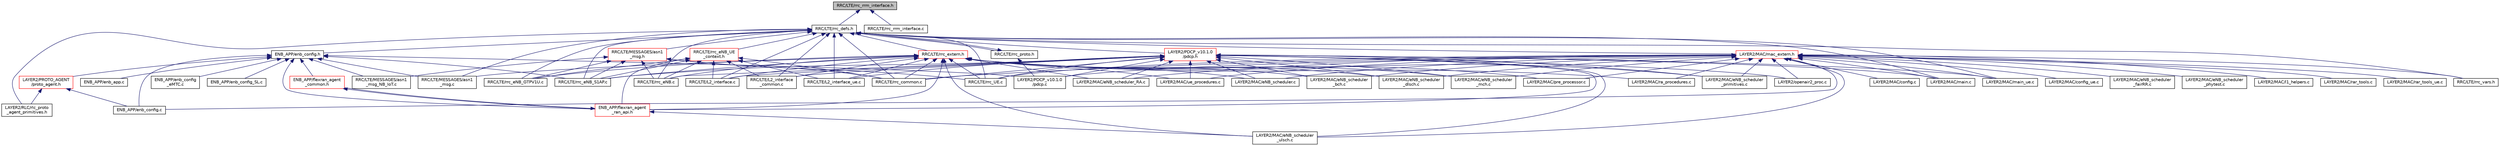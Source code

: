digraph "RRC/LTE/rrc_rrm_interface.h"
{
 // LATEX_PDF_SIZE
  edge [fontname="Helvetica",fontsize="10",labelfontname="Helvetica",labelfontsize="10"];
  node [fontname="Helvetica",fontsize="10",shape=record];
  Node1 [label="RRC/LTE/rrc_rrm_interface.h",height=0.2,width=0.4,color="black", fillcolor="grey75", style="filled", fontcolor="black",tooltip=" "];
  Node1 -> Node2 [dir="back",color="midnightblue",fontsize="10",style="solid",fontname="Helvetica"];
  Node2 [label="RRC/LTE/rrc_defs.h",height=0.2,width=0.4,color="black", fillcolor="white", style="filled",URL="$rrc__defs_8h.html",tooltip=" "];
  Node2 -> Node3 [dir="back",color="midnightblue",fontsize="10",style="solid",fontname="Helvetica"];
  Node3 [label="ENB_APP/enb_config.h",height=0.2,width=0.4,color="black", fillcolor="white", style="filled",URL="$enb__config_8h.html",tooltip=" "];
  Node3 -> Node4 [dir="back",color="midnightblue",fontsize="10",style="solid",fontname="Helvetica"];
  Node4 [label="ENB_APP/enb_app.c",height=0.2,width=0.4,color="black", fillcolor="white", style="filled",URL="$enb__app_8c.html",tooltip=" "];
  Node3 -> Node5 [dir="back",color="midnightblue",fontsize="10",style="solid",fontname="Helvetica"];
  Node5 [label="ENB_APP/enb_config.c",height=0.2,width=0.4,color="black", fillcolor="white", style="filled",URL="$enb__config_8c.html",tooltip=" "];
  Node3 -> Node6 [dir="back",color="midnightblue",fontsize="10",style="solid",fontname="Helvetica"];
  Node6 [label="ENB_APP/enb_config\l_eMTC.c",height=0.2,width=0.4,color="black", fillcolor="white", style="filled",URL="$enb__config__eMTC_8c.html",tooltip=" "];
  Node3 -> Node7 [dir="back",color="midnightblue",fontsize="10",style="solid",fontname="Helvetica"];
  Node7 [label="ENB_APP/enb_config_SL.c",height=0.2,width=0.4,color="black", fillcolor="white", style="filled",URL="$enb__config__SL_8c.html",tooltip=" "];
  Node3 -> Node8 [dir="back",color="midnightblue",fontsize="10",style="solid",fontname="Helvetica"];
  Node8 [label="ENB_APP/flexran_agent\l_common.h",height=0.2,width=0.4,color="red", fillcolor="white", style="filled",URL="$flexran__agent__common_8h.html",tooltip="common message primitves and utilities"];
  Node8 -> Node29 [dir="back",color="midnightblue",fontsize="10",style="solid",fontname="Helvetica"];
  Node29 [label="ENB_APP/flexran_agent\l_ran_api.h",height=0.2,width=0.4,color="red", fillcolor="white", style="filled",URL="$flexran__agent__ran__api_8h.html",tooltip="FlexRAN RAN API abstraction header."];
  Node29 -> Node8 [dir="back",color="midnightblue",fontsize="10",style="solid",fontname="Helvetica"];
  Node29 -> Node22 [dir="back",color="midnightblue",fontsize="10",style="solid",fontname="Helvetica"];
  Node22 [label="LAYER2/MAC/eNB_scheduler\l_ulsch.c",height=0.2,width=0.4,color="black", fillcolor="white", style="filled",URL="$eNB__scheduler__ulsch_8c.html",tooltip="eNB procedures for the ULSCH transport channel"];
  Node3 -> Node29 [dir="back",color="midnightblue",fontsize="10",style="solid",fontname="Helvetica"];
  Node3 -> Node36 [dir="back",color="midnightblue",fontsize="10",style="solid",fontname="Helvetica"];
  Node36 [label="LAYER2/PDCP_v10.1.0\l/pdcp.c",height=0.2,width=0.4,color="black", fillcolor="white", style="filled",URL="$pdcp_8c.html",tooltip="pdcp interface with RLC"];
  Node3 -> Node37 [dir="back",color="midnightblue",fontsize="10",style="solid",fontname="Helvetica"];
  Node37 [label="LAYER2/PROTO_AGENT\l/proto_agent.h",height=0.2,width=0.4,color="red", fillcolor="white", style="filled",URL="$proto__agent_8h.html",tooltip="top level protocol agent"];
  Node37 -> Node5 [dir="back",color="midnightblue",fontsize="10",style="solid",fontname="Helvetica"];
  Node37 -> Node43 [dir="back",color="midnightblue",fontsize="10",style="solid",fontname="Helvetica"];
  Node43 [label="LAYER2/RLC/rlc_proto\l_agent_primitives.h",height=0.2,width=0.4,color="black", fillcolor="white", style="filled",URL="$rlc__proto__agent__primitives_8h.html",tooltip=" "];
  Node3 -> Node44 [dir="back",color="midnightblue",fontsize="10",style="solid",fontname="Helvetica"];
  Node44 [label="RRC/LTE/MESSAGES/asn1\l_msg.c",height=0.2,width=0.4,color="black", fillcolor="white", style="filled",URL="$asn1__msg_8c.html",tooltip="primitives to build the asn1 messages / primitives to build FeMBMS asn1 messages"];
  Node3 -> Node45 [dir="back",color="midnightblue",fontsize="10",style="solid",fontname="Helvetica"];
  Node45 [label="RRC/LTE/MESSAGES/asn1\l_msg_NB_IoT.c",height=0.2,width=0.4,color="black", fillcolor="white", style="filled",URL="$asn1__msg__NB__IoT_8c.html",tooltip=" "];
  Node3 -> Node46 [dir="back",color="midnightblue",fontsize="10",style="solid",fontname="Helvetica"];
  Node46 [label="RRC/LTE/rrc_eNB_S1AP.c",height=0.2,width=0.4,color="black", fillcolor="white", style="filled",URL="$rrc__eNB__S1AP_8c.html",tooltip="rrc S1AP procedures for eNB"];
  Node2 -> Node47 [dir="back",color="midnightblue",fontsize="10",style="solid",fontname="Helvetica"];
  Node47 [label="LAYER2/MAC/mac_extern.h",height=0.2,width=0.4,color="red", fillcolor="white", style="filled",URL="$mac__extern_8h.html",tooltip=" "];
  Node47 -> Node5 [dir="back",color="midnightblue",fontsize="10",style="solid",fontname="Helvetica"];
  Node47 -> Node48 [dir="back",color="midnightblue",fontsize="10",style="solid",fontname="Helvetica"];
  Node48 [label="LAYER2/MAC/config.c",height=0.2,width=0.4,color="black", fillcolor="white", style="filled",URL="$config_8c.html",tooltip="UE and eNB configuration performed by RRC or as a consequence of RRC procedures."];
  Node47 -> Node49 [dir="back",color="midnightblue",fontsize="10",style="solid",fontname="Helvetica"];
  Node49 [label="LAYER2/MAC/config_ue.c",height=0.2,width=0.4,color="black", fillcolor="white", style="filled",URL="$config__ue_8c.html",tooltip="UE configuration performed by RRC or as a consequence of RRC procedures / This includes FeMBMS UE pro..."];
  Node47 -> Node21 [dir="back",color="midnightblue",fontsize="10",style="solid",fontname="Helvetica"];
  Node21 [label="LAYER2/MAC/eNB_scheduler.c",height=0.2,width=0.4,color="black", fillcolor="white", style="filled",URL="$eNB__scheduler_8c.html",tooltip="eNB scheduler top level function operates on per subframe basis"];
  Node47 -> Node50 [dir="back",color="midnightblue",fontsize="10",style="solid",fontname="Helvetica"];
  Node50 [label="LAYER2/MAC/eNB_scheduler\l_bch.c",height=0.2,width=0.4,color="black", fillcolor="white", style="filled",URL="$eNB__scheduler__bch_8c.html",tooltip="procedures related to eNB for the BCH transport channel"];
  Node47 -> Node51 [dir="back",color="midnightblue",fontsize="10",style="solid",fontname="Helvetica"];
  Node51 [label="LAYER2/MAC/eNB_scheduler\l_dlsch.c",height=0.2,width=0.4,color="black", fillcolor="white", style="filled",URL="$eNB__scheduler__dlsch_8c.html",tooltip="procedures related to eNB for the DLSCH transport channel"];
  Node47 -> Node52 [dir="back",color="midnightblue",fontsize="10",style="solid",fontname="Helvetica"];
  Node52 [label="LAYER2/MAC/eNB_scheduler\l_fairRR.c",height=0.2,width=0.4,color="black", fillcolor="white", style="filled",URL="$eNB__scheduler__fairRR_8c.html",tooltip=" "];
  Node47 -> Node53 [dir="back",color="midnightblue",fontsize="10",style="solid",fontname="Helvetica"];
  Node53 [label="LAYER2/MAC/eNB_scheduler\l_mch.c",height=0.2,width=0.4,color="black", fillcolor="white", style="filled",URL="$eNB__scheduler__mch_8c.html",tooltip="procedures related to eNB for the MCH transport channel"];
  Node47 -> Node54 [dir="back",color="midnightblue",fontsize="10",style="solid",fontname="Helvetica"];
  Node54 [label="LAYER2/MAC/eNB_scheduler\l_phytest.c",height=0.2,width=0.4,color="black", fillcolor="white", style="filled",URL="$eNB__scheduler__phytest_8c.html",tooltip=" "];
  Node47 -> Node55 [dir="back",color="midnightblue",fontsize="10",style="solid",fontname="Helvetica"];
  Node55 [label="LAYER2/MAC/eNB_scheduler\l_primitives.c",height=0.2,width=0.4,color="black", fillcolor="white", style="filled",URL="$eNB__scheduler__primitives_8c.html",tooltip="primitives used by eNB for BCH, RACH, ULSCH, DLSCH scheduling"];
  Node47 -> Node56 [dir="back",color="midnightblue",fontsize="10",style="solid",fontname="Helvetica"];
  Node56 [label="LAYER2/MAC/eNB_scheduler_RA.c",height=0.2,width=0.4,color="black", fillcolor="white", style="filled",URL="$eNB__scheduler__RA_8c.html",tooltip="primitives used for random access"];
  Node47 -> Node22 [dir="back",color="midnightblue",fontsize="10",style="solid",fontname="Helvetica"];
  Node47 -> Node57 [dir="back",color="midnightblue",fontsize="10",style="solid",fontname="Helvetica"];
  Node57 [label="LAYER2/MAC/l1_helpers.c",height=0.2,width=0.4,color="black", fillcolor="white", style="filled",URL="$l1__helpers_8c.html",tooltip=" "];
  Node47 -> Node58 [dir="back",color="midnightblue",fontsize="10",style="solid",fontname="Helvetica"];
  Node58 [label="LAYER2/MAC/main.c",height=0.2,width=0.4,color="black", fillcolor="white", style="filled",URL="$LAYER2_2MAC_2main_8c.html",tooltip="top init of Layer 2"];
  Node47 -> Node59 [dir="back",color="midnightblue",fontsize="10",style="solid",fontname="Helvetica"];
  Node59 [label="LAYER2/MAC/main_ue.c",height=0.2,width=0.4,color="black", fillcolor="white", style="filled",URL="$main__ue_8c.html",tooltip=" "];
  Node47 -> Node60 [dir="back",color="midnightblue",fontsize="10",style="solid",fontname="Helvetica"];
  Node60 [label="LAYER2/MAC/pre_processor.c",height=0.2,width=0.4,color="black", fillcolor="white", style="filled",URL="$pre__processor_8c.html",tooltip="eNB scheduler preprocessing fuction prior to scheduling"];
  Node47 -> Node61 [dir="back",color="midnightblue",fontsize="10",style="solid",fontname="Helvetica"];
  Node61 [label="LAYER2/MAC/ra_procedures.c",height=0.2,width=0.4,color="black", fillcolor="white", style="filled",URL="$ra__procedures_8c.html",tooltip="Routines for UE MAC-layer Random-access procedures (36.321) V8.6 2009-03."];
  Node47 -> Node62 [dir="back",color="midnightblue",fontsize="10",style="solid",fontname="Helvetica"];
  Node62 [label="LAYER2/MAC/rar_tools.c",height=0.2,width=0.4,color="black", fillcolor="white", style="filled",URL="$rar__tools_8c.html",tooltip="random access tools"];
  Node47 -> Node63 [dir="back",color="midnightblue",fontsize="10",style="solid",fontname="Helvetica"];
  Node63 [label="LAYER2/MAC/rar_tools_ue.c",height=0.2,width=0.4,color="black", fillcolor="white", style="filled",URL="$rar__tools__ue_8c.html",tooltip=" "];
  Node47 -> Node64 [dir="back",color="midnightblue",fontsize="10",style="solid",fontname="Helvetica"];
  Node64 [label="LAYER2/MAC/ue_procedures.c",height=0.2,width=0.4,color="black", fillcolor="white", style="filled",URL="$ue__procedures_8c.html",tooltip=" "];
  Node47 -> Node65 [dir="back",color="midnightblue",fontsize="10",style="solid",fontname="Helvetica"];
  Node65 [label="LAYER2/openair2_proc.c",height=0.2,width=0.4,color="black", fillcolor="white", style="filled",URL="$openair2__proc_8c.html",tooltip=" "];
  Node47 -> Node36 [dir="back",color="midnightblue",fontsize="10",style="solid",fontname="Helvetica"];
  Node47 -> Node90 [dir="back",color="midnightblue",fontsize="10",style="solid",fontname="Helvetica"];
  Node90 [label="RRC/LTE/rrc_common.c",height=0.2,width=0.4,color="black", fillcolor="white", style="filled",URL="$LTE_2rrc__common_8c.html",tooltip="rrc common procedures for eNB and UE"];
  Node47 -> Node91 [dir="back",color="midnightblue",fontsize="10",style="solid",fontname="Helvetica"];
  Node91 [label="RRC/LTE/rrc_UE.c",height=0.2,width=0.4,color="black", fillcolor="white", style="filled",URL="$rrc__UE_8c.html",tooltip="rrc procedures for UE / rrc procedures for FeMBMS UE"];
  Node47 -> Node92 [dir="back",color="midnightblue",fontsize="10",style="solid",fontname="Helvetica"];
  Node92 [label="RRC/LTE/rrc_vars.h",height=0.2,width=0.4,color="black", fillcolor="white", style="filled",URL="$rrc__vars_8h.html",tooltip="rrc variables"];
  Node2 -> Node58 [dir="back",color="midnightblue",fontsize="10",style="solid",fontname="Helvetica"];
  Node2 -> Node59 [dir="back",color="midnightblue",fontsize="10",style="solid",fontname="Helvetica"];
  Node2 -> Node94 [dir="back",color="midnightblue",fontsize="10",style="solid",fontname="Helvetica"];
  Node94 [label="LAYER2/PDCP_v10.1.0\l/pdcp.h",height=0.2,width=0.4,color="red", fillcolor="white", style="filled",URL="$pdcp_8h.html",tooltip="pdcp interface with RLC, RRC"];
  Node94 -> Node29 [dir="back",color="midnightblue",fontsize="10",style="solid",fontname="Helvetica"];
  Node94 -> Node21 [dir="back",color="midnightblue",fontsize="10",style="solid",fontname="Helvetica"];
  Node94 -> Node50 [dir="back",color="midnightblue",fontsize="10",style="solid",fontname="Helvetica"];
  Node94 -> Node51 [dir="back",color="midnightblue",fontsize="10",style="solid",fontname="Helvetica"];
  Node94 -> Node53 [dir="back",color="midnightblue",fontsize="10",style="solid",fontname="Helvetica"];
  Node94 -> Node55 [dir="back",color="midnightblue",fontsize="10",style="solid",fontname="Helvetica"];
  Node94 -> Node56 [dir="back",color="midnightblue",fontsize="10",style="solid",fontname="Helvetica"];
  Node94 -> Node22 [dir="back",color="midnightblue",fontsize="10",style="solid",fontname="Helvetica"];
  Node94 -> Node58 [dir="back",color="midnightblue",fontsize="10",style="solid",fontname="Helvetica"];
  Node94 -> Node59 [dir="back",color="midnightblue",fontsize="10",style="solid",fontname="Helvetica"];
  Node94 -> Node64 [dir="back",color="midnightblue",fontsize="10",style="solid",fontname="Helvetica"];
  Node94 -> Node65 [dir="back",color="midnightblue",fontsize="10",style="solid",fontname="Helvetica"];
  Node94 -> Node36 [dir="back",color="midnightblue",fontsize="10",style="solid",fontname="Helvetica"];
  Node94 -> Node104 [dir="back",color="midnightblue",fontsize="10",style="solid",fontname="Helvetica"];
  Node104 [label="RRC/LTE/L2_interface.c",height=0.2,width=0.4,color="black", fillcolor="white", style="filled",URL="$L2__interface_8c.html",tooltip=" "];
  Node94 -> Node105 [dir="back",color="midnightblue",fontsize="10",style="solid",fontname="Helvetica"];
  Node105 [label="RRC/LTE/L2_interface\l_common.c",height=0.2,width=0.4,color="black", fillcolor="white", style="filled",URL="$L2__interface__common_8c.html",tooltip=" "];
  Node94 -> Node106 [dir="back",color="midnightblue",fontsize="10",style="solid",fontname="Helvetica"];
  Node106 [label="RRC/LTE/L2_interface_ue.c",height=0.2,width=0.4,color="black", fillcolor="white", style="filled",URL="$L2__interface__ue_8c.html",tooltip=" "];
  Node94 -> Node90 [dir="back",color="midnightblue",fontsize="10",style="solid",fontname="Helvetica"];
  Node94 -> Node113 [dir="back",color="midnightblue",fontsize="10",style="solid",fontname="Helvetica"];
  Node113 [label="RRC/LTE/rrc_eNB.c",height=0.2,width=0.4,color="black", fillcolor="white", style="filled",URL="$rrc__eNB_8c.html",tooltip="rrc procedures for eNB"];
  Node94 -> Node46 [dir="back",color="midnightblue",fontsize="10",style="solid",fontname="Helvetica"];
  Node94 -> Node91 [dir="back",color="midnightblue",fontsize="10",style="solid",fontname="Helvetica"];
  Node2 -> Node43 [dir="back",color="midnightblue",fontsize="10",style="solid",fontname="Helvetica"];
  Node2 -> Node104 [dir="back",color="midnightblue",fontsize="10",style="solid",fontname="Helvetica"];
  Node2 -> Node105 [dir="back",color="midnightblue",fontsize="10",style="solid",fontname="Helvetica"];
  Node2 -> Node106 [dir="back",color="midnightblue",fontsize="10",style="solid",fontname="Helvetica"];
  Node2 -> Node44 [dir="back",color="midnightblue",fontsize="10",style="solid",fontname="Helvetica"];
  Node2 -> Node114 [dir="back",color="midnightblue",fontsize="10",style="solid",fontname="Helvetica"];
  Node114 [label="RRC/LTE/MESSAGES/asn1\l_msg.h",height=0.2,width=0.4,color="red", fillcolor="white", style="filled",URL="$asn1__msg_8h.html",tooltip="primitives to build the asn1 messages"];
  Node114 -> Node45 [dir="back",color="midnightblue",fontsize="10",style="solid",fontname="Helvetica"];
  Node114 -> Node90 [dir="back",color="midnightblue",fontsize="10",style="solid",fontname="Helvetica"];
  Node114 -> Node113 [dir="back",color="midnightblue",fontsize="10",style="solid",fontname="Helvetica"];
  Node114 -> Node115 [dir="back",color="midnightblue",fontsize="10",style="solid",fontname="Helvetica"];
  Node115 [label="RRC/LTE/rrc_eNB_GTPV1U.c",height=0.2,width=0.4,color="black", fillcolor="white", style="filled",URL="$rrc__eNB__GTPV1U_8c.html",tooltip="rrc GTPV1U procedures for eNB"];
  Node114 -> Node46 [dir="back",color="midnightblue",fontsize="10",style="solid",fontname="Helvetica"];
  Node114 -> Node91 [dir="back",color="midnightblue",fontsize="10",style="solid",fontname="Helvetica"];
  Node2 -> Node90 [dir="back",color="midnightblue",fontsize="10",style="solid",fontname="Helvetica"];
  Node2 -> Node113 [dir="back",color="midnightblue",fontsize="10",style="solid",fontname="Helvetica"];
  Node2 -> Node115 [dir="back",color="midnightblue",fontsize="10",style="solid",fontname="Helvetica"];
  Node2 -> Node46 [dir="back",color="midnightblue",fontsize="10",style="solid",fontname="Helvetica"];
  Node2 -> Node116 [dir="back",color="midnightblue",fontsize="10",style="solid",fontname="Helvetica"];
  Node116 [label="RRC/LTE/rrc_eNB_UE\l_context.h",height=0.2,width=0.4,color="red", fillcolor="white", style="filled",URL="$rrc__eNB__UE__context_8h.html",tooltip="rrc procedures for UE context"];
  Node116 -> Node29 [dir="back",color="midnightblue",fontsize="10",style="solid",fontname="Helvetica"];
  Node116 -> Node104 [dir="back",color="midnightblue",fontsize="10",style="solid",fontname="Helvetica"];
  Node116 -> Node105 [dir="back",color="midnightblue",fontsize="10",style="solid",fontname="Helvetica"];
  Node116 -> Node106 [dir="back",color="midnightblue",fontsize="10",style="solid",fontname="Helvetica"];
  Node116 -> Node90 [dir="back",color="midnightblue",fontsize="10",style="solid",fontname="Helvetica"];
  Node116 -> Node113 [dir="back",color="midnightblue",fontsize="10",style="solid",fontname="Helvetica"];
  Node116 -> Node115 [dir="back",color="midnightblue",fontsize="10",style="solid",fontname="Helvetica"];
  Node116 -> Node46 [dir="back",color="midnightblue",fontsize="10",style="solid",fontname="Helvetica"];
  Node2 -> Node122 [dir="back",color="midnightblue",fontsize="10",style="solid",fontname="Helvetica"];
  Node122 [label="RRC/LTE/rrc_extern.h",height=0.2,width=0.4,color="red", fillcolor="white", style="filled",URL="$rrc__extern_8h.html",tooltip=" "];
  Node122 -> Node29 [dir="back",color="midnightblue",fontsize="10",style="solid",fontname="Helvetica"];
  Node122 -> Node21 [dir="back",color="midnightblue",fontsize="10",style="solid",fontname="Helvetica"];
  Node122 -> Node50 [dir="back",color="midnightblue",fontsize="10",style="solid",fontname="Helvetica"];
  Node122 -> Node51 [dir="back",color="midnightblue",fontsize="10",style="solid",fontname="Helvetica"];
  Node122 -> Node53 [dir="back",color="midnightblue",fontsize="10",style="solid",fontname="Helvetica"];
  Node122 -> Node55 [dir="back",color="midnightblue",fontsize="10",style="solid",fontname="Helvetica"];
  Node122 -> Node56 [dir="back",color="midnightblue",fontsize="10",style="solid",fontname="Helvetica"];
  Node122 -> Node22 [dir="back",color="midnightblue",fontsize="10",style="solid",fontname="Helvetica"];
  Node122 -> Node60 [dir="back",color="midnightblue",fontsize="10",style="solid",fontname="Helvetica"];
  Node122 -> Node61 [dir="back",color="midnightblue",fontsize="10",style="solid",fontname="Helvetica"];
  Node122 -> Node64 [dir="back",color="midnightblue",fontsize="10",style="solid",fontname="Helvetica"];
  Node122 -> Node104 [dir="back",color="midnightblue",fontsize="10",style="solid",fontname="Helvetica"];
  Node122 -> Node105 [dir="back",color="midnightblue",fontsize="10",style="solid",fontname="Helvetica"];
  Node122 -> Node106 [dir="back",color="midnightblue",fontsize="10",style="solid",fontname="Helvetica"];
  Node122 -> Node44 [dir="back",color="midnightblue",fontsize="10",style="solid",fontname="Helvetica"];
  Node122 -> Node90 [dir="back",color="midnightblue",fontsize="10",style="solid",fontname="Helvetica"];
  Node122 -> Node113 [dir="back",color="midnightblue",fontsize="10",style="solid",fontname="Helvetica"];
  Node122 -> Node115 [dir="back",color="midnightblue",fontsize="10",style="solid",fontname="Helvetica"];
  Node122 -> Node46 [dir="back",color="midnightblue",fontsize="10",style="solid",fontname="Helvetica"];
  Node122 -> Node91 [dir="back",color="midnightblue",fontsize="10",style="solid",fontname="Helvetica"];
  Node2 -> Node123 [dir="back",color="midnightblue",fontsize="10",style="solid",fontname="Helvetica"];
  Node123 [label="RRC/LTE/rrc_proto.h",height=0.2,width=0.4,color="black", fillcolor="white", style="filled",URL="$rrc__proto_8h.html",tooltip=" "];
  Node123 -> Node36 [dir="back",color="midnightblue",fontsize="10",style="solid",fontname="Helvetica"];
  Node123 -> Node2 [dir="back",color="midnightblue",fontsize="10",style="solid",fontname="Helvetica"];
  Node2 -> Node91 [dir="back",color="midnightblue",fontsize="10",style="solid",fontname="Helvetica"];
  Node2 -> Node92 [dir="back",color="midnightblue",fontsize="10",style="solid",fontname="Helvetica"];
  Node1 -> Node124 [dir="back",color="midnightblue",fontsize="10",style="solid",fontname="Helvetica"];
  Node124 [label="RRC/LTE/rrc_rrm_interface.c",height=0.2,width=0.4,color="black", fillcolor="white", style="filled",URL="$rrc__rrm__interface_8c.html",tooltip=" "];
}
